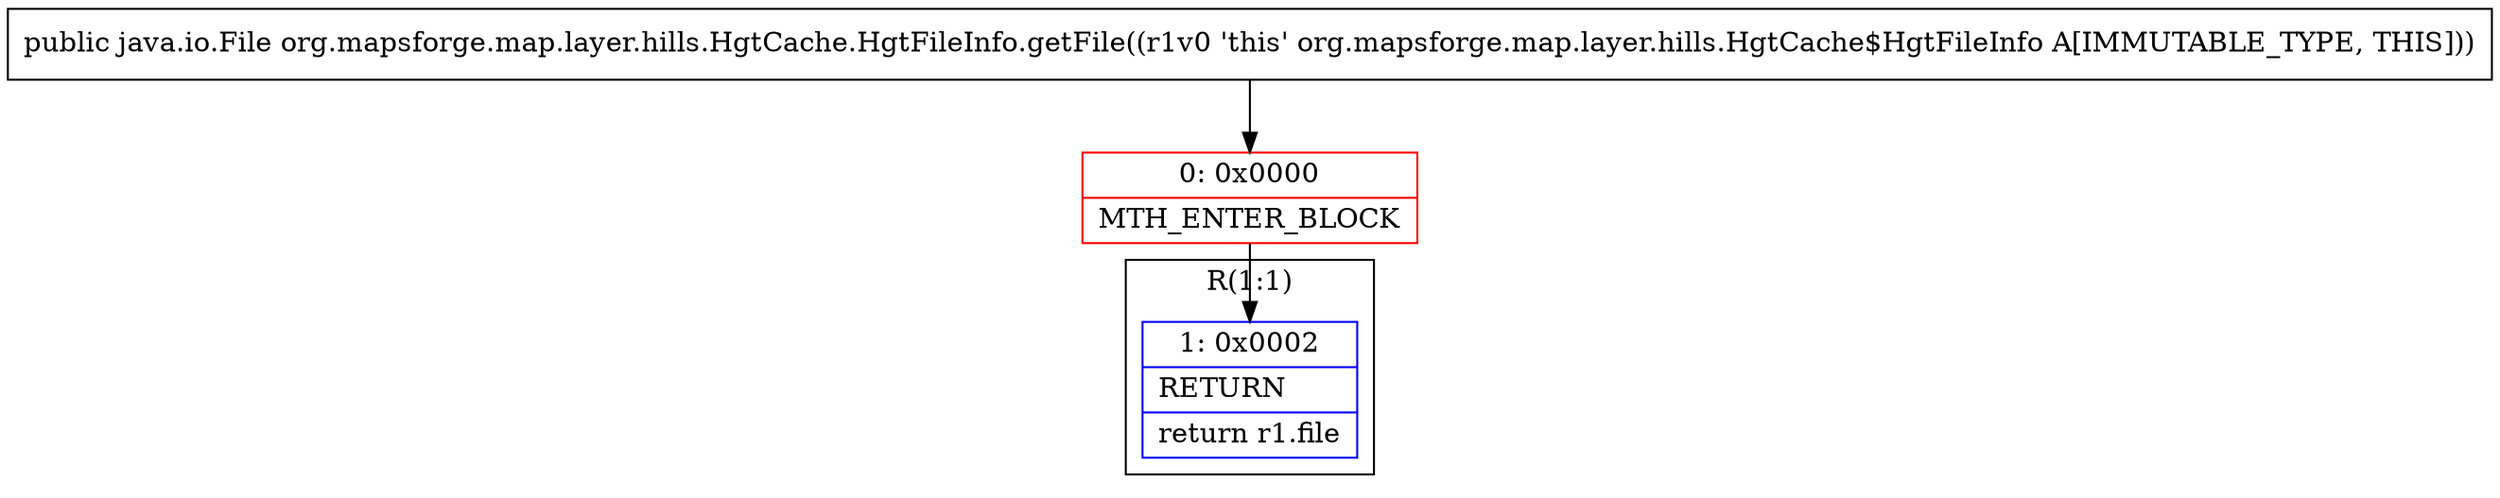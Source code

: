 digraph "CFG fororg.mapsforge.map.layer.hills.HgtCache.HgtFileInfo.getFile()Ljava\/io\/File;" {
subgraph cluster_Region_1710203516 {
label = "R(1:1)";
node [shape=record,color=blue];
Node_1 [shape=record,label="{1\:\ 0x0002|RETURN\l|return r1.file\l}"];
}
Node_0 [shape=record,color=red,label="{0\:\ 0x0000|MTH_ENTER_BLOCK\l}"];
MethodNode[shape=record,label="{public java.io.File org.mapsforge.map.layer.hills.HgtCache.HgtFileInfo.getFile((r1v0 'this' org.mapsforge.map.layer.hills.HgtCache$HgtFileInfo A[IMMUTABLE_TYPE, THIS])) }"];
MethodNode -> Node_0;
Node_0 -> Node_1;
}

